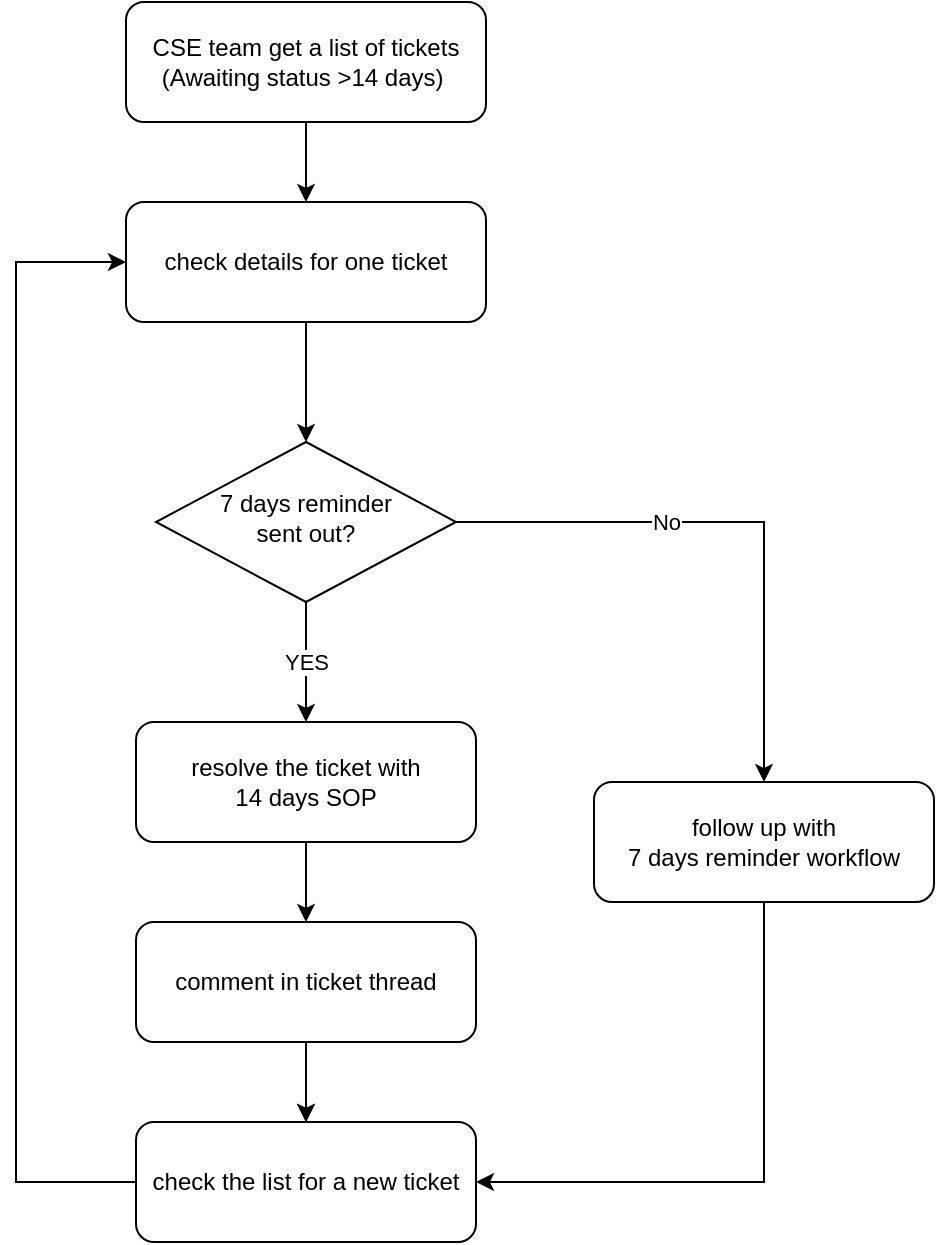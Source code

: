 <mxfile version="21.1.5" type="github">
  <diagram id="C5RBs43oDa-KdzZeNtuy" name="Page-1">
    <mxGraphModel dx="1728" dy="885" grid="1" gridSize="10" guides="1" tooltips="1" connect="1" arrows="1" fold="1" page="1" pageScale="1" pageWidth="827" pageHeight="1169" math="0" shadow="0">
      <root>
        <mxCell id="WIyWlLk6GJQsqaUBKTNV-0" />
        <mxCell id="WIyWlLk6GJQsqaUBKTNV-1" parent="WIyWlLk6GJQsqaUBKTNV-0" />
        <mxCell id="WIyWlLk6GJQsqaUBKTNV-3" value="CSE team get a list of tickets &lt;br&gt;(Awaiting status &amp;gt;14 days)&amp;nbsp;" style="rounded=1;whiteSpace=wrap;html=1;fontSize=12;glass=0;strokeWidth=1;shadow=0;" parent="WIyWlLk6GJQsqaUBKTNV-1" vertex="1">
          <mxGeometry x="95" y="30" width="180" height="60" as="geometry" />
        </mxCell>
        <mxCell id="WIyWlLk6GJQsqaUBKTNV-6" value="7 days reminder&lt;br&gt;sent out?" style="rhombus;whiteSpace=wrap;html=1;shadow=0;fontFamily=Helvetica;fontSize=12;align=center;strokeWidth=1;spacing=6;spacingTop=-4;" parent="WIyWlLk6GJQsqaUBKTNV-1" vertex="1">
          <mxGeometry x="110" y="250" width="150" height="80" as="geometry" />
        </mxCell>
        <mxCell id="PfeV246qCIffFx4sXw3s-2" value="check details for one ticket" style="rounded=1;whiteSpace=wrap;html=1;" vertex="1" parent="WIyWlLk6GJQsqaUBKTNV-1">
          <mxGeometry x="95" y="130" width="180" height="60" as="geometry" />
        </mxCell>
        <mxCell id="PfeV246qCIffFx4sXw3s-3" value="" style="endArrow=classic;html=1;rounded=0;exitX=0.5;exitY=1;exitDx=0;exitDy=0;entryX=0.5;entryY=0;entryDx=0;entryDy=0;" edge="1" parent="WIyWlLk6GJQsqaUBKTNV-1" source="WIyWlLk6GJQsqaUBKTNV-6" target="PfeV246qCIffFx4sXw3s-17">
          <mxGeometry relative="1" as="geometry">
            <mxPoint x="370" y="490" as="sourcePoint" />
            <mxPoint x="195" y="410" as="targetPoint" />
          </mxGeometry>
        </mxCell>
        <mxCell id="PfeV246qCIffFx4sXw3s-4" value="YES" style="edgeLabel;resizable=0;html=1;align=center;verticalAlign=middle;" connectable="0" vertex="1" parent="PfeV246qCIffFx4sXw3s-3">
          <mxGeometry relative="1" as="geometry" />
        </mxCell>
        <mxCell id="PfeV246qCIffFx4sXw3s-5" value="" style="endArrow=classic;html=1;rounded=0;exitX=1;exitY=0.5;exitDx=0;exitDy=0;entryX=0.5;entryY=0;entryDx=0;entryDy=0;" edge="1" parent="WIyWlLk6GJQsqaUBKTNV-1" source="WIyWlLk6GJQsqaUBKTNV-6" target="PfeV246qCIffFx4sXw3s-23">
          <mxGeometry relative="1" as="geometry">
            <mxPoint x="360" y="260" as="sourcePoint" />
            <mxPoint x="390" y="290" as="targetPoint" />
            <Array as="points">
              <mxPoint x="414" y="290" />
            </Array>
          </mxGeometry>
        </mxCell>
        <mxCell id="PfeV246qCIffFx4sXw3s-6" value="No" style="edgeLabel;resizable=0;html=1;align=center;verticalAlign=middle;" connectable="0" vertex="1" parent="PfeV246qCIffFx4sXw3s-5">
          <mxGeometry relative="1" as="geometry">
            <mxPoint x="-37" as="offset" />
          </mxGeometry>
        </mxCell>
        <mxCell id="PfeV246qCIffFx4sXw3s-17" value="resolve the ticket with &lt;br&gt;14 days SOP" style="rounded=1;whiteSpace=wrap;html=1;" vertex="1" parent="WIyWlLk6GJQsqaUBKTNV-1">
          <mxGeometry x="100" y="390" width="170" height="60" as="geometry" />
        </mxCell>
        <mxCell id="PfeV246qCIffFx4sXw3s-18" value="check the list for a new ticket" style="rounded=1;whiteSpace=wrap;html=1;" vertex="1" parent="WIyWlLk6GJQsqaUBKTNV-1">
          <mxGeometry x="100" y="590" width="170" height="60" as="geometry" />
        </mxCell>
        <mxCell id="PfeV246qCIffFx4sXw3s-19" value="" style="endArrow=classic;html=1;rounded=0;exitX=0;exitY=0.5;exitDx=0;exitDy=0;entryX=0;entryY=0.5;entryDx=0;entryDy=0;" edge="1" parent="WIyWlLk6GJQsqaUBKTNV-1" source="PfeV246qCIffFx4sXw3s-18" target="PfeV246qCIffFx4sXw3s-2">
          <mxGeometry width="50" height="50" relative="1" as="geometry">
            <mxPoint x="460" y="500" as="sourcePoint" />
            <mxPoint x="510" y="450" as="targetPoint" />
            <Array as="points">
              <mxPoint x="40" y="620" />
              <mxPoint x="40" y="160" />
              <mxPoint x="60" y="160" />
            </Array>
          </mxGeometry>
        </mxCell>
        <mxCell id="PfeV246qCIffFx4sXw3s-20" value="" style="endArrow=classic;html=1;rounded=0;entryX=0.5;entryY=0;entryDx=0;entryDy=0;exitX=0.5;exitY=1;exitDx=0;exitDy=0;" edge="1" parent="WIyWlLk6GJQsqaUBKTNV-1" source="PfeV246qCIffFx4sXw3s-27" target="PfeV246qCIffFx4sXw3s-18">
          <mxGeometry width="50" height="50" relative="1" as="geometry">
            <mxPoint x="185" y="560" as="sourcePoint" />
            <mxPoint x="380" y="480" as="targetPoint" />
          </mxGeometry>
        </mxCell>
        <mxCell id="PfeV246qCIffFx4sXw3s-21" value="" style="endArrow=classic;html=1;rounded=0;exitX=0.5;exitY=1;exitDx=0;exitDy=0;entryX=0.5;entryY=0;entryDx=0;entryDy=0;" edge="1" parent="WIyWlLk6GJQsqaUBKTNV-1" source="PfeV246qCIffFx4sXw3s-2" target="WIyWlLk6GJQsqaUBKTNV-6">
          <mxGeometry width="50" height="50" relative="1" as="geometry">
            <mxPoint x="200" y="500" as="sourcePoint" />
            <mxPoint x="250" y="450" as="targetPoint" />
          </mxGeometry>
        </mxCell>
        <mxCell id="PfeV246qCIffFx4sXw3s-22" value="" style="endArrow=classic;html=1;rounded=0;exitX=0.5;exitY=1;exitDx=0;exitDy=0;entryX=0.5;entryY=0;entryDx=0;entryDy=0;" edge="1" parent="WIyWlLk6GJQsqaUBKTNV-1" source="WIyWlLk6GJQsqaUBKTNV-3" target="PfeV246qCIffFx4sXw3s-2">
          <mxGeometry width="50" height="50" relative="1" as="geometry">
            <mxPoint x="490" y="170" as="sourcePoint" />
            <mxPoint x="540" y="120" as="targetPoint" />
          </mxGeometry>
        </mxCell>
        <mxCell id="PfeV246qCIffFx4sXw3s-23" value="follow up with &lt;br&gt;7 days reminder workflow" style="rounded=1;whiteSpace=wrap;html=1;" vertex="1" parent="WIyWlLk6GJQsqaUBKTNV-1">
          <mxGeometry x="329" y="420" width="170" height="60" as="geometry" />
        </mxCell>
        <mxCell id="PfeV246qCIffFx4sXw3s-26" value="" style="endArrow=classic;html=1;rounded=0;exitX=0.5;exitY=1;exitDx=0;exitDy=0;entryX=1;entryY=0.5;entryDx=0;entryDy=0;" edge="1" parent="WIyWlLk6GJQsqaUBKTNV-1" source="PfeV246qCIffFx4sXw3s-23" target="PfeV246qCIffFx4sXw3s-18">
          <mxGeometry width="50" height="50" relative="1" as="geometry">
            <mxPoint x="390" y="350" as="sourcePoint" />
            <mxPoint x="390" y="640" as="targetPoint" />
            <Array as="points">
              <mxPoint x="414" y="620" />
            </Array>
          </mxGeometry>
        </mxCell>
        <mxCell id="PfeV246qCIffFx4sXw3s-28" value="" style="edgeStyle=orthogonalEdgeStyle;rounded=0;orthogonalLoop=1;jettySize=auto;html=1;" edge="1" parent="WIyWlLk6GJQsqaUBKTNV-1" source="PfeV246qCIffFx4sXw3s-27" target="PfeV246qCIffFx4sXw3s-18">
          <mxGeometry relative="1" as="geometry" />
        </mxCell>
        <mxCell id="PfeV246qCIffFx4sXw3s-27" value="comment in ticket thread" style="rounded=1;whiteSpace=wrap;html=1;" vertex="1" parent="WIyWlLk6GJQsqaUBKTNV-1">
          <mxGeometry x="100" y="490" width="170" height="60" as="geometry" />
        </mxCell>
        <mxCell id="PfeV246qCIffFx4sXw3s-29" value="" style="edgeStyle=orthogonalEdgeStyle;rounded=0;orthogonalLoop=1;jettySize=auto;html=1;exitX=0.5;exitY=1;exitDx=0;exitDy=0;" edge="1" parent="WIyWlLk6GJQsqaUBKTNV-1" source="PfeV246qCIffFx4sXw3s-17">
          <mxGeometry relative="1" as="geometry">
            <mxPoint x="195" y="560" as="sourcePoint" />
            <mxPoint x="185" y="490" as="targetPoint" />
          </mxGeometry>
        </mxCell>
      </root>
    </mxGraphModel>
  </diagram>
</mxfile>
